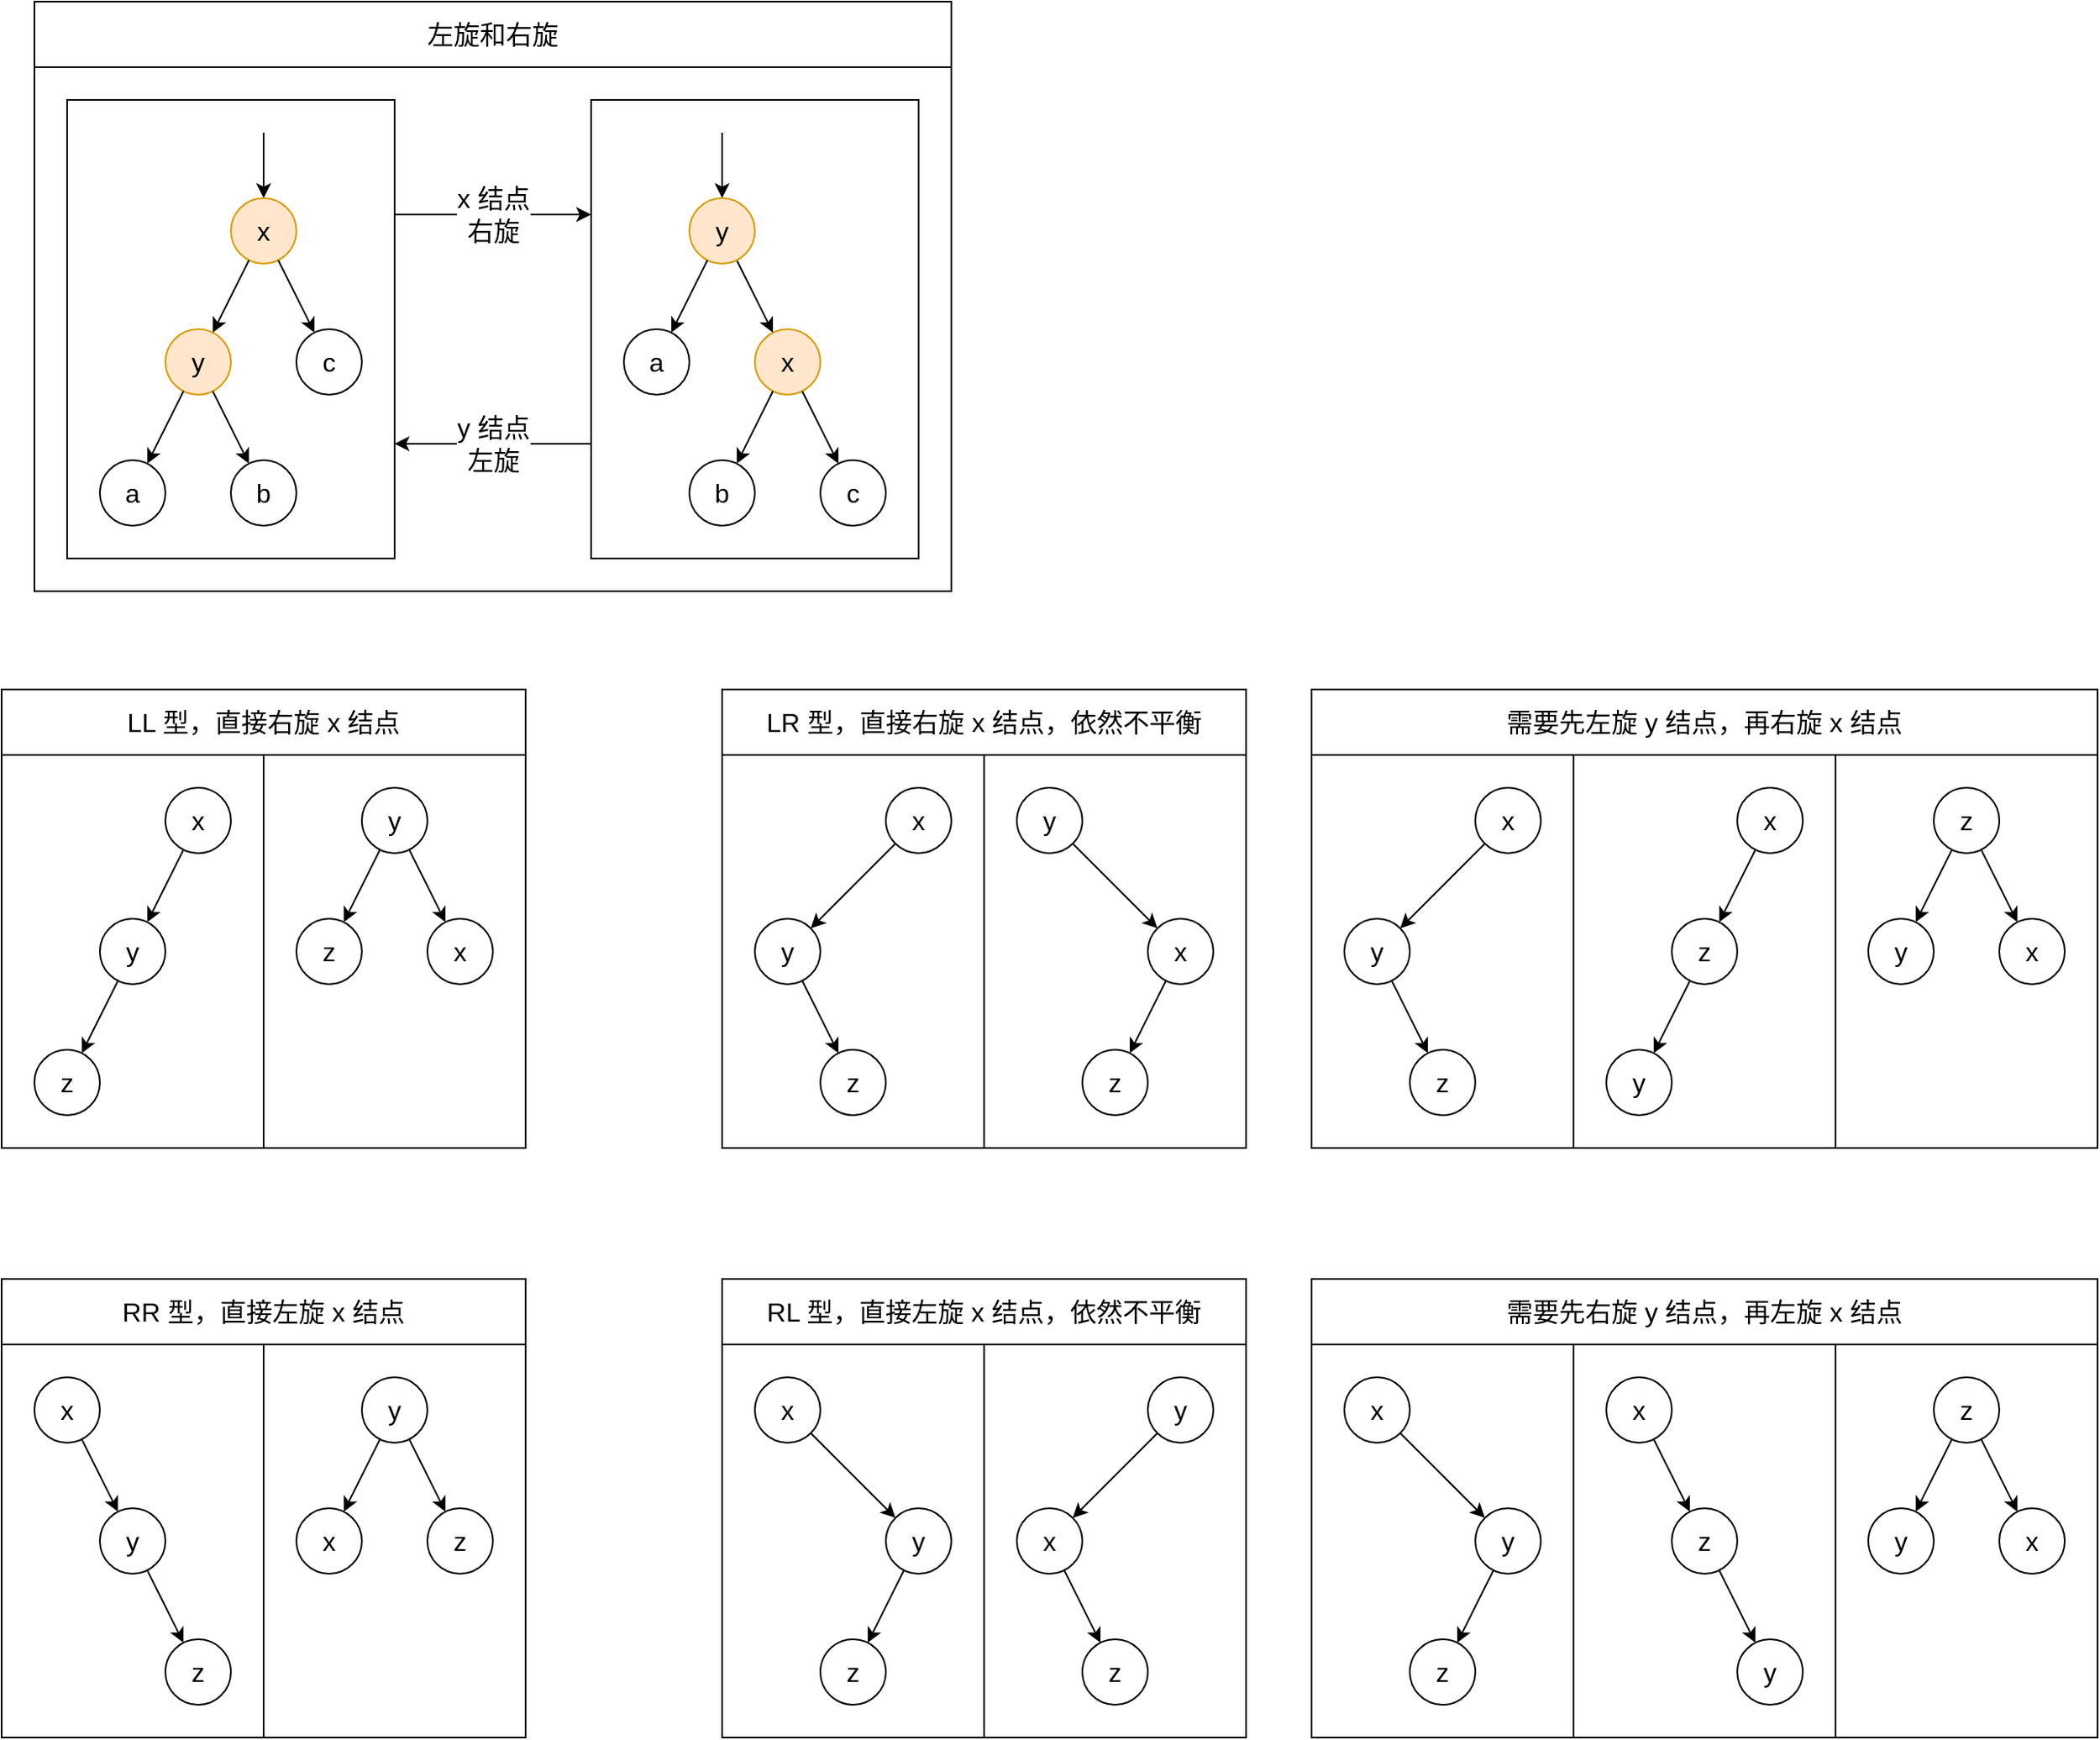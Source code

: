 <mxfile version="17.4.2" type="device"><diagram id="_bUpWqj7uk2EGXvaQ5KL" name="第 1 页"><mxGraphModel dx="2347" dy="1405" grid="1" gridSize="10" guides="0" tooltips="1" connect="1" arrows="1" fold="1" page="1" pageScale="1" pageWidth="827" pageHeight="1169" math="0" shadow="0"><root><mxCell id="0"/><mxCell id="1" parent="0"/><mxCell id="I18czegkz8IkcdXiJv6t-111" value="" style="group" parent="1" vertex="1" connectable="0"><mxGeometry x="120" y="40" width="560" height="360" as="geometry"/></mxCell><mxCell id="I18czegkz8IkcdXiJv6t-49" value="左旋和右旋" style="rounded=0;whiteSpace=wrap;html=1;fontSize=16;fillColor=none;container=0;" parent="I18czegkz8IkcdXiJv6t-111" vertex="1"><mxGeometry width="560" height="40" as="geometry"/></mxCell><mxCell id="I18czegkz8IkcdXiJv6t-26" value="" style="rounded=0;whiteSpace=wrap;html=1;fillColor=none;fontSize=16;container=0;" parent="I18czegkz8IkcdXiJv6t-111" vertex="1"><mxGeometry x="20" y="60" width="200" height="280" as="geometry"/></mxCell><mxCell id="I18czegkz8IkcdXiJv6t-27" value="" style="rounded=0;whiteSpace=wrap;html=1;fillColor=none;fontSize=16;container=0;" parent="I18czegkz8IkcdXiJv6t-111" vertex="1"><mxGeometry x="340" y="60" width="200" height="280" as="geometry"/></mxCell><mxCell id="I18czegkz8IkcdXiJv6t-32" value="" style="rounded=0;whiteSpace=wrap;html=1;fontSize=16;fillColor=none;container=0;" parent="I18czegkz8IkcdXiJv6t-111" vertex="1"><mxGeometry y="40" width="560" height="320" as="geometry"/></mxCell><mxCell id="I18czegkz8IkcdXiJv6t-6" style="rounded=0;orthogonalLoop=1;jettySize=auto;html=1;fontSize=16;" parent="I18czegkz8IkcdXiJv6t-111" target="I18czegkz8IkcdXiJv6t-3" edge="1"><mxGeometry relative="1" as="geometry"><mxPoint x="140" y="80" as="sourcePoint"/></mxGeometry></mxCell><mxCell id="I18czegkz8IkcdXiJv6t-3" value="x" style="ellipse;whiteSpace=wrap;html=1;aspect=fixed;fontSize=16;fillColor=#ffe6cc;strokeColor=#d79b00;container=0;" parent="I18czegkz8IkcdXiJv6t-111" vertex="1"><mxGeometry x="120" y="120" width="40" height="40" as="geometry"/></mxCell><mxCell id="I18czegkz8IkcdXiJv6t-8" value="y" style="ellipse;whiteSpace=wrap;html=1;aspect=fixed;fontSize=16;fillColor=#ffe6cc;strokeColor=#d79b00;container=0;" parent="I18czegkz8IkcdXiJv6t-111" vertex="1"><mxGeometry x="80" y="200" width="40" height="40" as="geometry"/></mxCell><mxCell id="I18czegkz8IkcdXiJv6t-12" style="rounded=0;orthogonalLoop=1;jettySize=auto;html=1;fontSize=16;" parent="I18czegkz8IkcdXiJv6t-111" source="I18czegkz8IkcdXiJv6t-3" target="I18czegkz8IkcdXiJv6t-8" edge="1"><mxGeometry relative="1" as="geometry"/></mxCell><mxCell id="I18czegkz8IkcdXiJv6t-9" value="c" style="ellipse;whiteSpace=wrap;html=1;aspect=fixed;fontSize=16;container=0;" parent="I18czegkz8IkcdXiJv6t-111" vertex="1"><mxGeometry x="160" y="200" width="40" height="40" as="geometry"/></mxCell><mxCell id="I18czegkz8IkcdXiJv6t-13" style="rounded=0;orthogonalLoop=1;jettySize=auto;html=1;fontSize=16;" parent="I18czegkz8IkcdXiJv6t-111" source="I18czegkz8IkcdXiJv6t-3" target="I18czegkz8IkcdXiJv6t-9" edge="1"><mxGeometry relative="1" as="geometry"/></mxCell><mxCell id="I18czegkz8IkcdXiJv6t-10" value="a" style="ellipse;whiteSpace=wrap;html=1;aspect=fixed;fontSize=16;container=0;" parent="I18czegkz8IkcdXiJv6t-111" vertex="1"><mxGeometry x="40" y="280" width="40" height="40" as="geometry"/></mxCell><mxCell id="I18czegkz8IkcdXiJv6t-14" style="rounded=0;orthogonalLoop=1;jettySize=auto;html=1;fontSize=16;" parent="I18czegkz8IkcdXiJv6t-111" source="I18czegkz8IkcdXiJv6t-8" target="I18czegkz8IkcdXiJv6t-10" edge="1"><mxGeometry relative="1" as="geometry"><mxPoint x="100" y="240" as="sourcePoint"/></mxGeometry></mxCell><mxCell id="I18czegkz8IkcdXiJv6t-11" value="b" style="ellipse;whiteSpace=wrap;html=1;aspect=fixed;fontSize=16;container=0;" parent="I18czegkz8IkcdXiJv6t-111" vertex="1"><mxGeometry x="120" y="280" width="40" height="40" as="geometry"/></mxCell><mxCell id="I18czegkz8IkcdXiJv6t-15" style="rounded=0;orthogonalLoop=1;jettySize=auto;html=1;fontSize=16;" parent="I18czegkz8IkcdXiJv6t-111" source="I18czegkz8IkcdXiJv6t-8" target="I18czegkz8IkcdXiJv6t-11" edge="1"><mxGeometry relative="1" as="geometry"><mxPoint x="100" y="240" as="sourcePoint"/></mxGeometry></mxCell><mxCell id="I18czegkz8IkcdXiJv6t-16" style="rounded=0;orthogonalLoop=1;jettySize=auto;html=1;fontSize=16;" parent="I18czegkz8IkcdXiJv6t-111" target="I18czegkz8IkcdXiJv6t-21" edge="1"><mxGeometry relative="1" as="geometry"><mxPoint x="420" y="80" as="sourcePoint"/></mxGeometry></mxCell><mxCell id="I18czegkz8IkcdXiJv6t-18" value="x" style="ellipse;whiteSpace=wrap;html=1;aspect=fixed;fontSize=16;fillColor=#ffe6cc;strokeColor=#d79b00;container=0;" parent="I18czegkz8IkcdXiJv6t-111" vertex="1"><mxGeometry x="440" y="200" width="40" height="40" as="geometry"/></mxCell><mxCell id="I18czegkz8IkcdXiJv6t-20" style="rounded=0;orthogonalLoop=1;jettySize=auto;html=1;fontSize=16;" parent="I18czegkz8IkcdXiJv6t-111" source="I18czegkz8IkcdXiJv6t-18" target="I18czegkz8IkcdXiJv6t-24" edge="1"><mxGeometry relative="1" as="geometry"><mxPoint x="340" y="210" as="sourcePoint"/></mxGeometry></mxCell><mxCell id="I18czegkz8IkcdXiJv6t-25" style="rounded=0;orthogonalLoop=1;jettySize=auto;html=1;fontSize=16;" parent="I18czegkz8IkcdXiJv6t-111" source="I18czegkz8IkcdXiJv6t-21" target="I18czegkz8IkcdXiJv6t-18" edge="1"><mxGeometry relative="1" as="geometry"/></mxCell><mxCell id="I18czegkz8IkcdXiJv6t-21" value="y" style="ellipse;whiteSpace=wrap;html=1;aspect=fixed;fontSize=16;fillColor=#ffe6cc;strokeColor=#d79b00;container=0;" parent="I18czegkz8IkcdXiJv6t-111" vertex="1"><mxGeometry x="400" y="120" width="40" height="40" as="geometry"/></mxCell><mxCell id="I18czegkz8IkcdXiJv6t-22" value="c" style="ellipse;whiteSpace=wrap;html=1;aspect=fixed;fontSize=16;container=0;" parent="I18czegkz8IkcdXiJv6t-111" vertex="1"><mxGeometry x="480" y="280" width="40" height="40" as="geometry"/></mxCell><mxCell id="I18czegkz8IkcdXiJv6t-17" style="rounded=0;orthogonalLoop=1;jettySize=auto;html=1;strokeColor=default;fontSize=16;" parent="I18czegkz8IkcdXiJv6t-111" source="I18czegkz8IkcdXiJv6t-18" target="I18czegkz8IkcdXiJv6t-22" edge="1"><mxGeometry relative="1" as="geometry"/></mxCell><mxCell id="I18czegkz8IkcdXiJv6t-23" value="a" style="ellipse;whiteSpace=wrap;html=1;aspect=fixed;fontSize=16;container=0;" parent="I18czegkz8IkcdXiJv6t-111" vertex="1"><mxGeometry x="360" y="200" width="40" height="40" as="geometry"/></mxCell><mxCell id="I18czegkz8IkcdXiJv6t-19" style="rounded=0;orthogonalLoop=1;jettySize=auto;html=1;fontSize=16;" parent="I18czegkz8IkcdXiJv6t-111" source="I18czegkz8IkcdXiJv6t-21" target="I18czegkz8IkcdXiJv6t-23" edge="1"><mxGeometry relative="1" as="geometry"><mxPoint x="420" y="160" as="sourcePoint"/></mxGeometry></mxCell><mxCell id="I18czegkz8IkcdXiJv6t-24" value="b" style="ellipse;whiteSpace=wrap;html=1;aspect=fixed;fontSize=16;container=0;" parent="I18czegkz8IkcdXiJv6t-111" vertex="1"><mxGeometry x="400" y="280" width="40" height="40" as="geometry"/></mxCell><mxCell id="I18czegkz8IkcdXiJv6t-28" value="" style="endArrow=classic;html=1;rounded=0;strokeColor=default;exitX=1;exitY=0.25;exitDx=0;exitDy=0;entryX=0;entryY=0.25;entryDx=0;entryDy=0;fontSize=16;" parent="I18czegkz8IkcdXiJv6t-111" source="I18czegkz8IkcdXiJv6t-26" target="I18czegkz8IkcdXiJv6t-27" edge="1"><mxGeometry width="50" height="50" relative="1" as="geometry"><mxPoint x="400" y="220" as="sourcePoint"/><mxPoint x="450" y="170" as="targetPoint"/></mxGeometry></mxCell><mxCell id="I18czegkz8IkcdXiJv6t-29" value="x 结点&lt;br&gt;右旋" style="edgeLabel;html=1;align=center;verticalAlign=middle;resizable=0;points=[];fontSize=16;container=0;" parent="I18czegkz8IkcdXiJv6t-28" vertex="1" connectable="0"><mxGeometry relative="1" as="geometry"><mxPoint as="offset"/></mxGeometry></mxCell><mxCell id="I18czegkz8IkcdXiJv6t-30" value="" style="endArrow=classic;html=1;rounded=0;strokeColor=default;exitX=0;exitY=0.75;exitDx=0;exitDy=0;entryX=1;entryY=0.75;entryDx=0;entryDy=0;fontSize=16;" parent="I18czegkz8IkcdXiJv6t-111" source="I18czegkz8IkcdXiJv6t-27" target="I18czegkz8IkcdXiJv6t-26" edge="1"><mxGeometry width="50" height="50" relative="1" as="geometry"><mxPoint x="230" y="140" as="sourcePoint"/><mxPoint x="370" y="140" as="targetPoint"/></mxGeometry></mxCell><mxCell id="I18czegkz8IkcdXiJv6t-31" value="y 结点&lt;br&gt;左旋" style="edgeLabel;html=1;align=center;verticalAlign=middle;resizable=0;points=[];fontSize=16;container=0;" parent="I18czegkz8IkcdXiJv6t-30" vertex="1" connectable="0"><mxGeometry relative="1" as="geometry"><mxPoint as="offset"/></mxGeometry></mxCell><mxCell id="I18czegkz8IkcdXiJv6t-45" value="" style="rounded=0;whiteSpace=wrap;html=1;fontSize=16;fillColor=none;container=0;" parent="1" vertex="1"><mxGeometry x="100" y="500" width="160" height="240" as="geometry"/></mxCell><mxCell id="I18czegkz8IkcdXiJv6t-46" value="" style="rounded=0;whiteSpace=wrap;html=1;fontSize=16;fillColor=none;container=0;" parent="1" vertex="1"><mxGeometry x="260" y="500" width="160" height="240" as="geometry"/></mxCell><mxCell id="I18czegkz8IkcdXiJv6t-34" value="x" style="ellipse;whiteSpace=wrap;html=1;aspect=fixed;fontSize=16;container=0;" parent="1" vertex="1"><mxGeometry x="200" y="520" width="40" height="40" as="geometry"/></mxCell><mxCell id="I18czegkz8IkcdXiJv6t-35" style="rounded=0;orthogonalLoop=1;jettySize=auto;html=1;fontSize=16;" parent="1" source="I18czegkz8IkcdXiJv6t-34" target="I18czegkz8IkcdXiJv6t-37" edge="1"><mxGeometry relative="1" as="geometry"><mxPoint x="100" y="530" as="sourcePoint"/></mxGeometry></mxCell><mxCell id="I18czegkz8IkcdXiJv6t-36" value="z" style="ellipse;whiteSpace=wrap;html=1;aspect=fixed;fontSize=16;container=0;" parent="1" vertex="1"><mxGeometry x="120" y="680" width="40" height="40" as="geometry"/></mxCell><mxCell id="I18czegkz8IkcdXiJv6t-37" value="y" style="ellipse;whiteSpace=wrap;html=1;aspect=fixed;fontSize=16;container=0;" parent="1" vertex="1"><mxGeometry x="160" y="600" width="40" height="40" as="geometry"/></mxCell><mxCell id="I18czegkz8IkcdXiJv6t-39" value="x" style="ellipse;whiteSpace=wrap;html=1;aspect=fixed;fontSize=16;container=0;" parent="1" vertex="1"><mxGeometry x="360" y="600" width="40" height="40" as="geometry"/></mxCell><mxCell id="I18czegkz8IkcdXiJv6t-40" style="rounded=0;orthogonalLoop=1;jettySize=auto;html=1;fontSize=16;" parent="1" source="I18czegkz8IkcdXiJv6t-42" target="I18czegkz8IkcdXiJv6t-39" edge="1"><mxGeometry relative="1" as="geometry"><mxPoint x="400" y="510" as="sourcePoint"/></mxGeometry></mxCell><mxCell id="I18czegkz8IkcdXiJv6t-41" value="z" style="ellipse;whiteSpace=wrap;html=1;aspect=fixed;fontSize=16;container=0;" parent="1" vertex="1"><mxGeometry x="280" y="600" width="40" height="40" as="geometry"/></mxCell><mxCell id="I18czegkz8IkcdXiJv6t-33" style="rounded=0;orthogonalLoop=1;jettySize=auto;html=1;strokeColor=default;fontSize=16;" parent="1" source="I18czegkz8IkcdXiJv6t-37" target="I18czegkz8IkcdXiJv6t-36" edge="1"><mxGeometry relative="1" as="geometry"/></mxCell><mxCell id="I18czegkz8IkcdXiJv6t-42" value="y" style="ellipse;whiteSpace=wrap;html=1;aspect=fixed;fontSize=16;container=0;" parent="1" vertex="1"><mxGeometry x="320" y="520" width="40" height="40" as="geometry"/></mxCell><mxCell id="I18czegkz8IkcdXiJv6t-38" style="rounded=0;orthogonalLoop=1;jettySize=auto;html=1;strokeColor=default;fontSize=16;" parent="1" source="I18czegkz8IkcdXiJv6t-42" target="I18czegkz8IkcdXiJv6t-41" edge="1"><mxGeometry relative="1" as="geometry"/></mxCell><mxCell id="I18czegkz8IkcdXiJv6t-53" value="LL 型，直接右旋 x 结点" style="rounded=0;whiteSpace=wrap;html=1;fontSize=16;fillColor=none;container=0;" parent="1" vertex="1"><mxGeometry x="100" y="460" width="320" height="40" as="geometry"/></mxCell><mxCell id="I18czegkz8IkcdXiJv6t-70" value="" style="rounded=0;whiteSpace=wrap;html=1;fontSize=16;fillColor=none;container=0;" parent="1" vertex="1"><mxGeometry x="540" y="500" width="160" height="240" as="geometry"/></mxCell><mxCell id="I18czegkz8IkcdXiJv6t-71" value="" style="rounded=0;whiteSpace=wrap;html=1;fontSize=16;fillColor=none;container=0;" parent="1" vertex="1"><mxGeometry x="700" y="500" width="160" height="240" as="geometry"/></mxCell><mxCell id="I18czegkz8IkcdXiJv6t-74" value="x" style="ellipse;whiteSpace=wrap;html=1;aspect=fixed;fontSize=16;container=0;" parent="1" vertex="1"><mxGeometry x="640" y="520" width="40" height="40" as="geometry"/></mxCell><mxCell id="I18czegkz8IkcdXiJv6t-75" style="rounded=0;orthogonalLoop=1;jettySize=auto;html=1;fontSize=16;" parent="1" source="I18czegkz8IkcdXiJv6t-74" target="I18czegkz8IkcdXiJv6t-77" edge="1"><mxGeometry relative="1" as="geometry"><mxPoint x="540" y="530" as="sourcePoint"/></mxGeometry></mxCell><mxCell id="I18czegkz8IkcdXiJv6t-76" value="z" style="ellipse;whiteSpace=wrap;html=1;aspect=fixed;fontSize=16;container=0;" parent="1" vertex="1"><mxGeometry x="600" y="680" width="40" height="40" as="geometry"/></mxCell><mxCell id="I18czegkz8IkcdXiJv6t-77" value="y" style="ellipse;whiteSpace=wrap;html=1;aspect=fixed;fontSize=16;container=0;" parent="1" vertex="1"><mxGeometry x="560" y="600" width="40" height="40" as="geometry"/></mxCell><mxCell id="I18czegkz8IkcdXiJv6t-79" value="x" style="ellipse;whiteSpace=wrap;html=1;aspect=fixed;fontSize=16;container=0;" parent="1" vertex="1"><mxGeometry x="800" y="600" width="40" height="40" as="geometry"/></mxCell><mxCell id="I18czegkz8IkcdXiJv6t-73" style="rounded=0;orthogonalLoop=1;jettySize=auto;html=1;strokeColor=default;fontSize=16;" parent="1" source="I18czegkz8IkcdXiJv6t-77" target="I18czegkz8IkcdXiJv6t-76" edge="1"><mxGeometry relative="1" as="geometry"/></mxCell><mxCell id="I18czegkz8IkcdXiJv6t-80" style="rounded=0;orthogonalLoop=1;jettySize=auto;html=1;fontSize=16;" parent="1" source="I18czegkz8IkcdXiJv6t-82" target="I18czegkz8IkcdXiJv6t-79" edge="1"><mxGeometry relative="1" as="geometry"><mxPoint x="840" y="510" as="sourcePoint"/></mxGeometry></mxCell><mxCell id="I18czegkz8IkcdXiJv6t-81" value="z" style="ellipse;whiteSpace=wrap;html=1;aspect=fixed;fontSize=16;container=0;" parent="1" vertex="1"><mxGeometry x="760" y="680" width="40" height="40" as="geometry"/></mxCell><mxCell id="I18czegkz8IkcdXiJv6t-82" value="y" style="ellipse;whiteSpace=wrap;html=1;aspect=fixed;fontSize=16;container=0;" parent="1" vertex="1"><mxGeometry x="720" y="520" width="40" height="40" as="geometry"/></mxCell><mxCell id="I18czegkz8IkcdXiJv6t-78" style="rounded=0;orthogonalLoop=1;jettySize=auto;html=1;strokeColor=default;fontSize=16;" parent="1" source="I18czegkz8IkcdXiJv6t-79" target="I18czegkz8IkcdXiJv6t-81" edge="1"><mxGeometry relative="1" as="geometry"/></mxCell><mxCell id="I18czegkz8IkcdXiJv6t-85" value="LR 型，直接右旋 x 结点，依然不平衡" style="rounded=0;whiteSpace=wrap;html=1;fontSize=16;fillColor=none;container=0;" parent="1" vertex="1"><mxGeometry x="540" y="460" width="320" height="40" as="geometry"/></mxCell><mxCell id="I18czegkz8IkcdXiJv6t-87" value="" style="rounded=0;whiteSpace=wrap;html=1;fontSize=16;fillColor=none;" parent="1" vertex="1"><mxGeometry x="900" y="500" width="160" height="240" as="geometry"/></mxCell><mxCell id="I18czegkz8IkcdXiJv6t-88" value="" style="rounded=0;whiteSpace=wrap;html=1;fontSize=16;fillColor=none;" parent="1" vertex="1"><mxGeometry x="1060" y="500" width="160" height="240" as="geometry"/></mxCell><mxCell id="I18czegkz8IkcdXiJv6t-91" value="x" style="ellipse;whiteSpace=wrap;html=1;aspect=fixed;fontSize=16;" parent="1" vertex="1"><mxGeometry x="1000" y="520" width="40" height="40" as="geometry"/></mxCell><mxCell id="I18czegkz8IkcdXiJv6t-92" style="rounded=0;orthogonalLoop=1;jettySize=auto;html=1;fontSize=16;" parent="1" source="I18czegkz8IkcdXiJv6t-91" target="I18czegkz8IkcdXiJv6t-94" edge="1"><mxGeometry relative="1" as="geometry"><mxPoint x="900" y="530" as="sourcePoint"/></mxGeometry></mxCell><mxCell id="I18czegkz8IkcdXiJv6t-93" value="z" style="ellipse;whiteSpace=wrap;html=1;aspect=fixed;fontSize=16;" parent="1" vertex="1"><mxGeometry x="960" y="680" width="40" height="40" as="geometry"/></mxCell><mxCell id="I18czegkz8IkcdXiJv6t-94" value="y" style="ellipse;whiteSpace=wrap;html=1;aspect=fixed;fontSize=16;" parent="1" vertex="1"><mxGeometry x="920" y="600" width="40" height="40" as="geometry"/></mxCell><mxCell id="I18czegkz8IkcdXiJv6t-96" value="x" style="ellipse;whiteSpace=wrap;html=1;aspect=fixed;fontSize=16;" parent="1" vertex="1"><mxGeometry x="1160" y="520" width="40" height="40" as="geometry"/></mxCell><mxCell id="I18czegkz8IkcdXiJv6t-90" style="rounded=0;orthogonalLoop=1;jettySize=auto;html=1;strokeColor=default;fontSize=16;" parent="1" source="I18czegkz8IkcdXiJv6t-94" target="I18czegkz8IkcdXiJv6t-93" edge="1"><mxGeometry relative="1" as="geometry"/></mxCell><mxCell id="I18czegkz8IkcdXiJv6t-98" value="z" style="ellipse;whiteSpace=wrap;html=1;aspect=fixed;fontSize=16;" parent="1" vertex="1"><mxGeometry x="1120" y="600" width="40" height="40" as="geometry"/></mxCell><mxCell id="I18czegkz8IkcdXiJv6t-95" style="rounded=0;orthogonalLoop=1;jettySize=auto;html=1;strokeColor=default;fontSize=16;" parent="1" source="I18czegkz8IkcdXiJv6t-96" target="I18czegkz8IkcdXiJv6t-98" edge="1"><mxGeometry relative="1" as="geometry"/></mxCell><mxCell id="I18czegkz8IkcdXiJv6t-99" value="y" style="ellipse;whiteSpace=wrap;html=1;aspect=fixed;fontSize=16;" parent="1" vertex="1"><mxGeometry x="1080" y="680" width="40" height="40" as="geometry"/></mxCell><mxCell id="I18czegkz8IkcdXiJv6t-97" style="rounded=0;orthogonalLoop=1;jettySize=auto;html=1;fontSize=16;" parent="1" source="I18czegkz8IkcdXiJv6t-98" target="I18czegkz8IkcdXiJv6t-99" edge="1"><mxGeometry relative="1" as="geometry"><mxPoint x="1200" y="510" as="sourcePoint"/></mxGeometry></mxCell><mxCell id="I18czegkz8IkcdXiJv6t-102" value="需要先左旋 y 结点，再右旋 x 结点" style="rounded=0;whiteSpace=wrap;html=1;fontSize=16;fillColor=none;" parent="1" vertex="1"><mxGeometry x="900" y="460" width="480" height="40" as="geometry"/></mxCell><mxCell id="I18czegkz8IkcdXiJv6t-103" value="" style="rounded=0;whiteSpace=wrap;html=1;fontSize=16;fillColor=none;" parent="1" vertex="1"><mxGeometry x="1220" y="500" width="160" height="240" as="geometry"/></mxCell><mxCell id="I18czegkz8IkcdXiJv6t-105" value="x" style="ellipse;whiteSpace=wrap;html=1;aspect=fixed;fontSize=16;" parent="1" vertex="1"><mxGeometry x="1320" y="600" width="40" height="40" as="geometry"/></mxCell><mxCell id="I18czegkz8IkcdXiJv6t-107" value="z" style="ellipse;whiteSpace=wrap;html=1;aspect=fixed;fontSize=16;" parent="1" vertex="1"><mxGeometry x="1280" y="520" width="40" height="40" as="geometry"/></mxCell><mxCell id="I18czegkz8IkcdXiJv6t-104" style="rounded=0;orthogonalLoop=1;jettySize=auto;html=1;strokeColor=default;fontSize=16;" parent="1" source="I18czegkz8IkcdXiJv6t-107" target="I18czegkz8IkcdXiJv6t-105" edge="1"><mxGeometry relative="1" as="geometry"/></mxCell><mxCell id="I18czegkz8IkcdXiJv6t-108" value="y" style="ellipse;whiteSpace=wrap;html=1;aspect=fixed;fontSize=16;" parent="1" vertex="1"><mxGeometry x="1240" y="600" width="40" height="40" as="geometry"/></mxCell><mxCell id="I18czegkz8IkcdXiJv6t-106" style="rounded=0;orthogonalLoop=1;jettySize=auto;html=1;fontSize=16;" parent="1" source="I18czegkz8IkcdXiJv6t-107" target="I18czegkz8IkcdXiJv6t-108" edge="1"><mxGeometry relative="1" as="geometry"><mxPoint x="1360" y="430" as="sourcePoint"/></mxGeometry></mxCell><mxCell id="I18czegkz8IkcdXiJv6t-65" value="" style="rounded=0;whiteSpace=wrap;html=1;fontSize=16;fillColor=none;container=0;" parent="1" vertex="1"><mxGeometry x="260" y="860" width="160" height="240" as="geometry"/></mxCell><mxCell id="I18czegkz8IkcdXiJv6t-64" value="" style="rounded=0;whiteSpace=wrap;html=1;fontSize=16;fillColor=none;container=0;" parent="1" vertex="1"><mxGeometry x="100" y="860" width="160" height="240" as="geometry"/></mxCell><mxCell id="I18czegkz8IkcdXiJv6t-55" value="x" style="ellipse;whiteSpace=wrap;html=1;aspect=fixed;fontSize=16;container=0;" parent="1" vertex="1"><mxGeometry x="120" y="880" width="40" height="40" as="geometry"/></mxCell><mxCell id="I18czegkz8IkcdXiJv6t-56" style="rounded=0;orthogonalLoop=1;jettySize=auto;html=1;fontSize=16;" parent="1" source="I18czegkz8IkcdXiJv6t-55" target="I18czegkz8IkcdXiJv6t-58" edge="1"><mxGeometry relative="1" as="geometry"><mxPoint x="100" y="890" as="sourcePoint"/></mxGeometry></mxCell><mxCell id="I18czegkz8IkcdXiJv6t-57" value="z" style="ellipse;whiteSpace=wrap;html=1;aspect=fixed;fontSize=16;container=0;" parent="1" vertex="1"><mxGeometry x="200" y="1040" width="40" height="40" as="geometry"/></mxCell><mxCell id="I18czegkz8IkcdXiJv6t-58" value="y" style="ellipse;whiteSpace=wrap;html=1;aspect=fixed;fontSize=16;container=0;" parent="1" vertex="1"><mxGeometry x="160" y="960" width="40" height="40" as="geometry"/></mxCell><mxCell id="I18czegkz8IkcdXiJv6t-60" value="z" style="ellipse;whiteSpace=wrap;html=1;aspect=fixed;fontSize=16;container=0;" parent="1" vertex="1"><mxGeometry x="360" y="960" width="40" height="40" as="geometry"/></mxCell><mxCell id="I18czegkz8IkcdXiJv6t-61" style="rounded=0;orthogonalLoop=1;jettySize=auto;html=1;fontSize=16;" parent="1" source="I18czegkz8IkcdXiJv6t-63" target="I18czegkz8IkcdXiJv6t-60" edge="1"><mxGeometry relative="1" as="geometry"><mxPoint x="400" y="870" as="sourcePoint"/></mxGeometry></mxCell><mxCell id="I18czegkz8IkcdXiJv6t-62" value="x" style="ellipse;whiteSpace=wrap;html=1;aspect=fixed;fontSize=16;container=0;" parent="1" vertex="1"><mxGeometry x="280" y="960" width="40" height="40" as="geometry"/></mxCell><mxCell id="I18czegkz8IkcdXiJv6t-54" style="rounded=0;orthogonalLoop=1;jettySize=auto;html=1;strokeColor=default;fontSize=16;" parent="1" source="I18czegkz8IkcdXiJv6t-58" target="I18czegkz8IkcdXiJv6t-57" edge="1"><mxGeometry relative="1" as="geometry"/></mxCell><mxCell id="I18czegkz8IkcdXiJv6t-63" value="y" style="ellipse;whiteSpace=wrap;html=1;aspect=fixed;fontSize=16;container=0;" parent="1" vertex="1"><mxGeometry x="320" y="880" width="40" height="40" as="geometry"/></mxCell><mxCell id="I18czegkz8IkcdXiJv6t-59" style="rounded=0;orthogonalLoop=1;jettySize=auto;html=1;strokeColor=default;fontSize=16;" parent="1" source="I18czegkz8IkcdXiJv6t-63" target="I18czegkz8IkcdXiJv6t-62" edge="1"><mxGeometry relative="1" as="geometry"/></mxCell><mxCell id="I18czegkz8IkcdXiJv6t-69" value="RR 型，直接左旋 x 结点" style="rounded=0;whiteSpace=wrap;html=1;fontSize=16;fillColor=none;container=0;" parent="1" vertex="1"><mxGeometry x="100" y="820" width="320" height="40" as="geometry"/></mxCell><mxCell id="I18czegkz8IkcdXiJv6t-131" value="" style="rounded=0;whiteSpace=wrap;html=1;fontSize=16;fillColor=none;container=0;" parent="1" vertex="1"><mxGeometry x="900" y="860" width="160" height="240" as="geometry"/></mxCell><mxCell id="I18czegkz8IkcdXiJv6t-132" value="" style="rounded=0;whiteSpace=wrap;html=1;fontSize=16;fillColor=none;container=0;" parent="1" vertex="1"><mxGeometry x="1060" y="860" width="160" height="240" as="geometry"/></mxCell><mxCell id="I18czegkz8IkcdXiJv6t-134" value="x" style="ellipse;whiteSpace=wrap;html=1;aspect=fixed;fontSize=16;container=0;" parent="1" vertex="1"><mxGeometry x="920" y="880" width="40" height="40" as="geometry"/></mxCell><mxCell id="I18czegkz8IkcdXiJv6t-135" style="rounded=0;orthogonalLoop=1;jettySize=auto;html=1;fontSize=16;" parent="1" source="I18czegkz8IkcdXiJv6t-134" target="I18czegkz8IkcdXiJv6t-137" edge="1"><mxGeometry relative="1" as="geometry"><mxPoint x="900" y="890" as="sourcePoint"/></mxGeometry></mxCell><mxCell id="I18czegkz8IkcdXiJv6t-136" value="z" style="ellipse;whiteSpace=wrap;html=1;aspect=fixed;fontSize=16;container=0;" parent="1" vertex="1"><mxGeometry x="960" y="1040" width="40" height="40" as="geometry"/></mxCell><mxCell id="I18czegkz8IkcdXiJv6t-137" value="y" style="ellipse;whiteSpace=wrap;html=1;aspect=fixed;fontSize=16;container=0;" parent="1" vertex="1"><mxGeometry x="1000" y="960" width="40" height="40" as="geometry"/></mxCell><mxCell id="I18czegkz8IkcdXiJv6t-139" value="x" style="ellipse;whiteSpace=wrap;html=1;aspect=fixed;fontSize=16;container=0;" parent="1" vertex="1"><mxGeometry x="1080" y="880" width="40" height="40" as="geometry"/></mxCell><mxCell id="I18czegkz8IkcdXiJv6t-133" style="rounded=0;orthogonalLoop=1;jettySize=auto;html=1;strokeColor=default;fontSize=16;" parent="1" source="I18czegkz8IkcdXiJv6t-137" target="I18czegkz8IkcdXiJv6t-136" edge="1"><mxGeometry relative="1" as="geometry"/></mxCell><mxCell id="I18czegkz8IkcdXiJv6t-141" value="z" style="ellipse;whiteSpace=wrap;html=1;aspect=fixed;fontSize=16;container=0;" parent="1" vertex="1"><mxGeometry x="1120" y="960" width="40" height="40" as="geometry"/></mxCell><mxCell id="I18czegkz8IkcdXiJv6t-138" style="rounded=0;orthogonalLoop=1;jettySize=auto;html=1;strokeColor=default;fontSize=16;" parent="1" source="I18czegkz8IkcdXiJv6t-139" target="I18czegkz8IkcdXiJv6t-141" edge="1"><mxGeometry relative="1" as="geometry"/></mxCell><mxCell id="I18czegkz8IkcdXiJv6t-142" value="y" style="ellipse;whiteSpace=wrap;html=1;aspect=fixed;fontSize=16;container=0;" parent="1" vertex="1"><mxGeometry x="1160" y="1040" width="40" height="40" as="geometry"/></mxCell><mxCell id="I18czegkz8IkcdXiJv6t-140" style="rounded=0;orthogonalLoop=1;jettySize=auto;html=1;fontSize=16;" parent="1" source="I18czegkz8IkcdXiJv6t-141" target="I18czegkz8IkcdXiJv6t-142" edge="1"><mxGeometry relative="1" as="geometry"><mxPoint x="1200" y="870" as="sourcePoint"/></mxGeometry></mxCell><mxCell id="I18czegkz8IkcdXiJv6t-145" value="需要先右旋 y 结点，再左旋 x 结点" style="rounded=0;whiteSpace=wrap;html=1;fontSize=16;fillColor=none;container=0;" parent="1" vertex="1"><mxGeometry x="900" y="820" width="480" height="40" as="geometry"/></mxCell><mxCell id="I18czegkz8IkcdXiJv6t-146" value="" style="rounded=0;whiteSpace=wrap;html=1;fontSize=16;fillColor=none;container=0;" parent="1" vertex="1"><mxGeometry x="1220" y="860" width="160" height="240" as="geometry"/></mxCell><mxCell id="I18czegkz8IkcdXiJv6t-148" value="x" style="ellipse;whiteSpace=wrap;html=1;aspect=fixed;fontSize=16;container=0;" parent="1" vertex="1"><mxGeometry x="1320" y="960" width="40" height="40" as="geometry"/></mxCell><mxCell id="I18czegkz8IkcdXiJv6t-150" value="z" style="ellipse;whiteSpace=wrap;html=1;aspect=fixed;fontSize=16;container=0;" parent="1" vertex="1"><mxGeometry x="1280" y="880" width="40" height="40" as="geometry"/></mxCell><mxCell id="I18czegkz8IkcdXiJv6t-147" style="rounded=0;orthogonalLoop=1;jettySize=auto;html=1;strokeColor=default;fontSize=16;" parent="1" source="I18czegkz8IkcdXiJv6t-150" target="I18czegkz8IkcdXiJv6t-148" edge="1"><mxGeometry relative="1" as="geometry"/></mxCell><mxCell id="I18czegkz8IkcdXiJv6t-151" value="y" style="ellipse;whiteSpace=wrap;html=1;aspect=fixed;fontSize=16;container=0;" parent="1" vertex="1"><mxGeometry x="1240" y="960" width="40" height="40" as="geometry"/></mxCell><mxCell id="I18czegkz8IkcdXiJv6t-149" style="rounded=0;orthogonalLoop=1;jettySize=auto;html=1;fontSize=16;" parent="1" source="I18czegkz8IkcdXiJv6t-150" target="I18czegkz8IkcdXiJv6t-151" edge="1"><mxGeometry relative="1" as="geometry"><mxPoint x="1360" y="790" as="sourcePoint"/></mxGeometry></mxCell><mxCell id="I18czegkz8IkcdXiJv6t-114" value="" style="rounded=0;whiteSpace=wrap;html=1;fontSize=16;fillColor=none;container=0;" parent="1" vertex="1"><mxGeometry x="540" y="860" width="160" height="240" as="geometry"/></mxCell><mxCell id="I18czegkz8IkcdXiJv6t-115" value="" style="rounded=0;whiteSpace=wrap;html=1;fontSize=16;fillColor=none;container=0;" parent="1" vertex="1"><mxGeometry x="700" y="860" width="160" height="240" as="geometry"/></mxCell><mxCell id="I18czegkz8IkcdXiJv6t-118" value="x" style="ellipse;whiteSpace=wrap;html=1;aspect=fixed;fontSize=16;container=0;" parent="1" vertex="1"><mxGeometry x="560" y="880" width="40" height="40" as="geometry"/></mxCell><mxCell id="I18czegkz8IkcdXiJv6t-119" style="rounded=0;orthogonalLoop=1;jettySize=auto;html=1;fontSize=16;" parent="1" source="I18czegkz8IkcdXiJv6t-118" target="I18czegkz8IkcdXiJv6t-121" edge="1"><mxGeometry relative="1" as="geometry"><mxPoint x="540" y="890" as="sourcePoint"/></mxGeometry></mxCell><mxCell id="I18czegkz8IkcdXiJv6t-120" value="z" style="ellipse;whiteSpace=wrap;html=1;aspect=fixed;fontSize=16;container=0;" parent="1" vertex="1"><mxGeometry x="600" y="1040" width="40" height="40" as="geometry"/></mxCell><mxCell id="I18czegkz8IkcdXiJv6t-121" value="y" style="ellipse;whiteSpace=wrap;html=1;aspect=fixed;fontSize=16;container=0;" parent="1" vertex="1"><mxGeometry x="640" y="960" width="40" height="40" as="geometry"/></mxCell><mxCell id="I18czegkz8IkcdXiJv6t-123" value="x" style="ellipse;whiteSpace=wrap;html=1;aspect=fixed;fontSize=16;container=0;" parent="1" vertex="1"><mxGeometry x="720" y="960" width="40" height="40" as="geometry"/></mxCell><mxCell id="I18czegkz8IkcdXiJv6t-117" style="rounded=0;orthogonalLoop=1;jettySize=auto;html=1;strokeColor=default;fontSize=16;" parent="1" source="I18czegkz8IkcdXiJv6t-121" target="I18czegkz8IkcdXiJv6t-120" edge="1"><mxGeometry relative="1" as="geometry"/></mxCell><mxCell id="I18czegkz8IkcdXiJv6t-124" style="rounded=0;orthogonalLoop=1;jettySize=auto;html=1;fontSize=16;" parent="1" source="I18czegkz8IkcdXiJv6t-126" target="I18czegkz8IkcdXiJv6t-123" edge="1"><mxGeometry relative="1" as="geometry"><mxPoint x="840" y="870" as="sourcePoint"/></mxGeometry></mxCell><mxCell id="I18czegkz8IkcdXiJv6t-125" value="z" style="ellipse;whiteSpace=wrap;html=1;aspect=fixed;fontSize=16;container=0;" parent="1" vertex="1"><mxGeometry x="760" y="1040" width="40" height="40" as="geometry"/></mxCell><mxCell id="I18czegkz8IkcdXiJv6t-126" value="y" style="ellipse;whiteSpace=wrap;html=1;aspect=fixed;fontSize=16;container=0;" parent="1" vertex="1"><mxGeometry x="800" y="880" width="40" height="40" as="geometry"/></mxCell><mxCell id="I18czegkz8IkcdXiJv6t-122" style="rounded=0;orthogonalLoop=1;jettySize=auto;html=1;strokeColor=default;fontSize=16;" parent="1" source="I18czegkz8IkcdXiJv6t-123" target="I18czegkz8IkcdXiJv6t-125" edge="1"><mxGeometry relative="1" as="geometry"/></mxCell><mxCell id="I18czegkz8IkcdXiJv6t-129" value="RL 型，直接左旋 x 结点，依然不平衡" style="rounded=0;whiteSpace=wrap;html=1;fontSize=16;fillColor=none;container=0;" parent="1" vertex="1"><mxGeometry x="540" y="820" width="320" height="40" as="geometry"/></mxCell></root></mxGraphModel></diagram></mxfile>